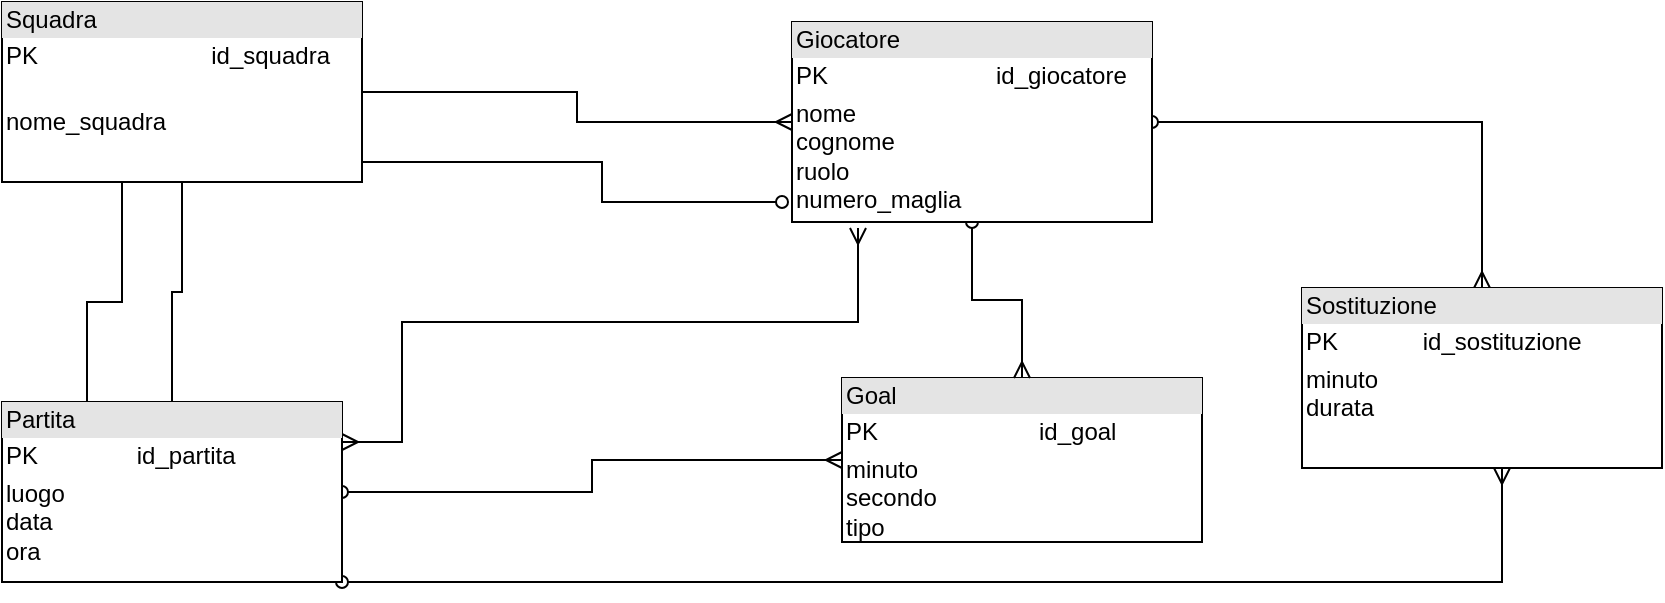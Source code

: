 <mxfile version="14.1.8" type="github">
  <diagram name="Page-1" id="e7e014a7-5840-1c2e-5031-d8a46d1fe8dd">
    <mxGraphModel dx="1038" dy="580" grid="1" gridSize="10" guides="1" tooltips="1" connect="1" arrows="1" fold="1" page="1" pageScale="1" pageWidth="1169" pageHeight="826" background="#ffffff" math="0" shadow="0">
      <root>
        <mxCell id="0" />
        <mxCell id="1" parent="0" />
        <mxCell id="w6DZIcDDy9iwqh8SUhIx-41" value="&lt;div style=&quot;box-sizing: border-box ; width: 100% ; background: #e4e4e4 ; padding: 2px&quot;&gt;Goal&lt;/div&gt;&lt;table style=&quot;width: 100% ; font-size: 1em&quot; cellpadding=&quot;2&quot; cellspacing=&quot;0&quot;&gt;&lt;tbody&gt;&lt;tr&gt;&lt;td&gt;PK&lt;/td&gt;&lt;td&gt;id_goal&lt;/td&gt;&lt;/tr&gt;&lt;tr&gt;&lt;td&gt;minuto&lt;br&gt;secondo&lt;br&gt;tipo&lt;/td&gt;&lt;td&gt;&lt;br&gt;&lt;/td&gt;&lt;/tr&gt;&lt;tr&gt;&lt;td&gt;&lt;/td&gt;&lt;td&gt;&lt;br&gt;&lt;/td&gt;&lt;/tr&gt;&lt;/tbody&gt;&lt;/table&gt;" style="verticalAlign=top;align=left;overflow=fill;html=1;" vertex="1" parent="1">
          <mxGeometry x="520" y="368" width="180" height="82" as="geometry" />
        </mxCell>
        <mxCell id="w6DZIcDDy9iwqh8SUhIx-52" style="edgeStyle=orthogonalEdgeStyle;rounded=0;orthogonalLoop=1;jettySize=auto;html=1;startArrow=oval;startFill=0;endArrow=ERmany;endFill=0;" edge="1" parent="1" source="w6DZIcDDy9iwqh8SUhIx-42" target="w6DZIcDDy9iwqh8SUhIx-41">
          <mxGeometry relative="1" as="geometry" />
        </mxCell>
        <mxCell id="w6DZIcDDy9iwqh8SUhIx-53" style="edgeStyle=orthogonalEdgeStyle;rounded=0;orthogonalLoop=1;jettySize=auto;html=1;startArrow=oval;startFill=0;endArrow=ERmany;endFill=0;" edge="1" parent="1" source="w6DZIcDDy9iwqh8SUhIx-42" target="w6DZIcDDy9iwqh8SUhIx-47">
          <mxGeometry relative="1" as="geometry">
            <mxPoint x="850" y="448" as="targetPoint" />
            <Array as="points">
              <mxPoint x="850" y="470" />
            </Array>
          </mxGeometry>
        </mxCell>
        <mxCell id="w6DZIcDDy9iwqh8SUhIx-54" style="edgeStyle=orthogonalEdgeStyle;rounded=0;orthogonalLoop=1;jettySize=auto;html=1;startArrow=ERmany;startFill=0;endArrow=ERmany;endFill=0;" edge="1" parent="1" source="w6DZIcDDy9iwqh8SUhIx-42">
          <mxGeometry relative="1" as="geometry">
            <mxPoint x="528" y="293" as="targetPoint" />
            <Array as="points">
              <mxPoint x="300" y="400" />
              <mxPoint x="300" y="340" />
              <mxPoint x="528" y="340" />
            </Array>
          </mxGeometry>
        </mxCell>
        <mxCell id="w6DZIcDDy9iwqh8SUhIx-42" value="&lt;div style=&quot;box-sizing: border-box ; width: 100% ; background: #e4e4e4 ; padding: 2px&quot;&gt;Partita&lt;/div&gt;&lt;table style=&quot;width: 100% ; font-size: 1em&quot; cellpadding=&quot;2&quot; cellspacing=&quot;0&quot;&gt;&lt;tbody&gt;&lt;tr&gt;&lt;td&gt;PK&lt;/td&gt;&lt;td&gt;id_partita&lt;/td&gt;&lt;/tr&gt;&lt;tr&gt;&lt;td&gt;luogo&lt;br&gt;data&lt;br&gt;ora&lt;/td&gt;&lt;td&gt;&lt;br&gt;&lt;/td&gt;&lt;/tr&gt;&lt;tr&gt;&lt;td&gt;&lt;/td&gt;&lt;td&gt;&lt;br&gt;&lt;/td&gt;&lt;/tr&gt;&lt;/tbody&gt;&lt;/table&gt;" style="verticalAlign=top;align=left;overflow=fill;html=1;" vertex="1" parent="1">
          <mxGeometry x="100" y="380" width="170" height="90" as="geometry" />
        </mxCell>
        <mxCell id="w6DZIcDDy9iwqh8SUhIx-50" style="edgeStyle=orthogonalEdgeStyle;rounded=0;orthogonalLoop=1;jettySize=auto;html=1;endArrow=ERmany;endFill=0;startArrow=oval;startFill=0;" edge="1" parent="1" source="w6DZIcDDy9iwqh8SUhIx-43" target="w6DZIcDDy9iwqh8SUhIx-47">
          <mxGeometry relative="1" as="geometry" />
        </mxCell>
        <mxCell id="w6DZIcDDy9iwqh8SUhIx-51" style="edgeStyle=orthogonalEdgeStyle;rounded=0;orthogonalLoop=1;jettySize=auto;html=1;startArrow=oval;startFill=0;endArrow=ERmany;endFill=0;" edge="1" parent="1" source="w6DZIcDDy9iwqh8SUhIx-43" target="w6DZIcDDy9iwqh8SUhIx-41">
          <mxGeometry relative="1" as="geometry" />
        </mxCell>
        <mxCell id="w6DZIcDDy9iwqh8SUhIx-43" value="&lt;div style=&quot;box-sizing: border-box ; width: 100% ; background: #e4e4e4 ; padding: 2px&quot;&gt;Giocatore&lt;/div&gt;&lt;table style=&quot;width: 100% ; font-size: 1em&quot; cellpadding=&quot;2&quot; cellspacing=&quot;0&quot;&gt;&lt;tbody&gt;&lt;tr&gt;&lt;td&gt;PK&lt;/td&gt;&lt;td&gt;id_giocatore&lt;/td&gt;&lt;/tr&gt;&lt;tr&gt;&lt;td&gt;nome&lt;br&gt;cognome&lt;br&gt;ruolo&lt;br&gt;numero_maglia&lt;/td&gt;&lt;td&gt;&lt;br&gt;&lt;/td&gt;&lt;/tr&gt;&lt;tr&gt;&lt;td&gt;&lt;/td&gt;&lt;td&gt;&lt;br&gt;&lt;/td&gt;&lt;/tr&gt;&lt;/tbody&gt;&lt;/table&gt;" style="verticalAlign=top;align=left;overflow=fill;html=1;" vertex="1" parent="1">
          <mxGeometry x="495" y="190" width="180" height="100" as="geometry" />
        </mxCell>
        <mxCell id="w6DZIcDDy9iwqh8SUhIx-48" style="edgeStyle=orthogonalEdgeStyle;rounded=0;orthogonalLoop=1;jettySize=auto;html=1;endArrow=ERmany;endFill=0;" edge="1" parent="1" source="w6DZIcDDy9iwqh8SUhIx-44" target="w6DZIcDDy9iwqh8SUhIx-43">
          <mxGeometry relative="1" as="geometry" />
        </mxCell>
        <mxCell id="w6DZIcDDy9iwqh8SUhIx-49" style="edgeStyle=orthogonalEdgeStyle;rounded=0;orthogonalLoop=1;jettySize=auto;html=1;endArrow=oval;endFill=0;" edge="1" parent="1" source="w6DZIcDDy9iwqh8SUhIx-44">
          <mxGeometry relative="1" as="geometry">
            <mxPoint x="490" y="280" as="targetPoint" />
            <Array as="points">
              <mxPoint x="400" y="260" />
              <mxPoint x="400" y="280" />
            </Array>
          </mxGeometry>
        </mxCell>
        <mxCell id="w6DZIcDDy9iwqh8SUhIx-55" style="edgeStyle=orthogonalEdgeStyle;rounded=0;orthogonalLoop=1;jettySize=auto;html=1;startArrow=none;startFill=0;endArrow=none;endFill=0;" edge="1" parent="1" source="w6DZIcDDy9iwqh8SUhIx-44" target="w6DZIcDDy9iwqh8SUhIx-42">
          <mxGeometry relative="1" as="geometry" />
        </mxCell>
        <mxCell id="w6DZIcDDy9iwqh8SUhIx-56" style="edgeStyle=orthogonalEdgeStyle;rounded=0;orthogonalLoop=1;jettySize=auto;html=1;entryX=0.25;entryY=0;entryDx=0;entryDy=0;startArrow=none;startFill=0;endArrow=none;endFill=0;" edge="1" parent="1" source="w6DZIcDDy9iwqh8SUhIx-44" target="w6DZIcDDy9iwqh8SUhIx-42">
          <mxGeometry relative="1" as="geometry">
            <Array as="points">
              <mxPoint x="160" y="330" />
              <mxPoint x="143" y="330" />
            </Array>
          </mxGeometry>
        </mxCell>
        <mxCell id="w6DZIcDDy9iwqh8SUhIx-44" value="&lt;div style=&quot;box-sizing: border-box ; width: 100% ; background: #e4e4e4 ; padding: 2px&quot;&gt;Squadra&lt;/div&gt;&lt;table style=&quot;width: 100% ; font-size: 1em&quot; cellpadding=&quot;2&quot; cellspacing=&quot;0&quot;&gt;&lt;tbody&gt;&lt;tr&gt;&lt;td&gt;PK&lt;/td&gt;&lt;td&gt;id_squadra&lt;/td&gt;&lt;/tr&gt;&lt;tr&gt;&lt;td&gt;&lt;br&gt;nome_squadra&lt;/td&gt;&lt;td&gt;&lt;br&gt;&lt;/td&gt;&lt;/tr&gt;&lt;tr&gt;&lt;td&gt;&lt;/td&gt;&lt;td&gt;&lt;br&gt;&lt;/td&gt;&lt;/tr&gt;&lt;/tbody&gt;&lt;/table&gt;" style="verticalAlign=top;align=left;overflow=fill;html=1;" vertex="1" parent="1">
          <mxGeometry x="100" y="180" width="180" height="90" as="geometry" />
        </mxCell>
        <mxCell id="w6DZIcDDy9iwqh8SUhIx-47" value="&lt;div style=&quot;box-sizing: border-box ; width: 100% ; background: #e4e4e4 ; padding: 2px&quot;&gt;Sostituzione&lt;/div&gt;&lt;table style=&quot;width: 100% ; font-size: 1em&quot; cellpadding=&quot;2&quot; cellspacing=&quot;0&quot;&gt;&lt;tbody&gt;&lt;tr&gt;&lt;td&gt;PK&lt;/td&gt;&lt;td&gt;id_sostituzione&lt;/td&gt;&lt;/tr&gt;&lt;tr&gt;&lt;td&gt;minuto&lt;br&gt;durata&lt;/td&gt;&lt;td&gt;&lt;br&gt;&lt;/td&gt;&lt;/tr&gt;&lt;tr&gt;&lt;td&gt;&lt;/td&gt;&lt;td&gt;&lt;br&gt;&lt;/td&gt;&lt;/tr&gt;&lt;/tbody&gt;&lt;/table&gt;" style="verticalAlign=top;align=left;overflow=fill;html=1;" vertex="1" parent="1">
          <mxGeometry x="750" y="323" width="180" height="90" as="geometry" />
        </mxCell>
      </root>
    </mxGraphModel>
  </diagram>
</mxfile>
